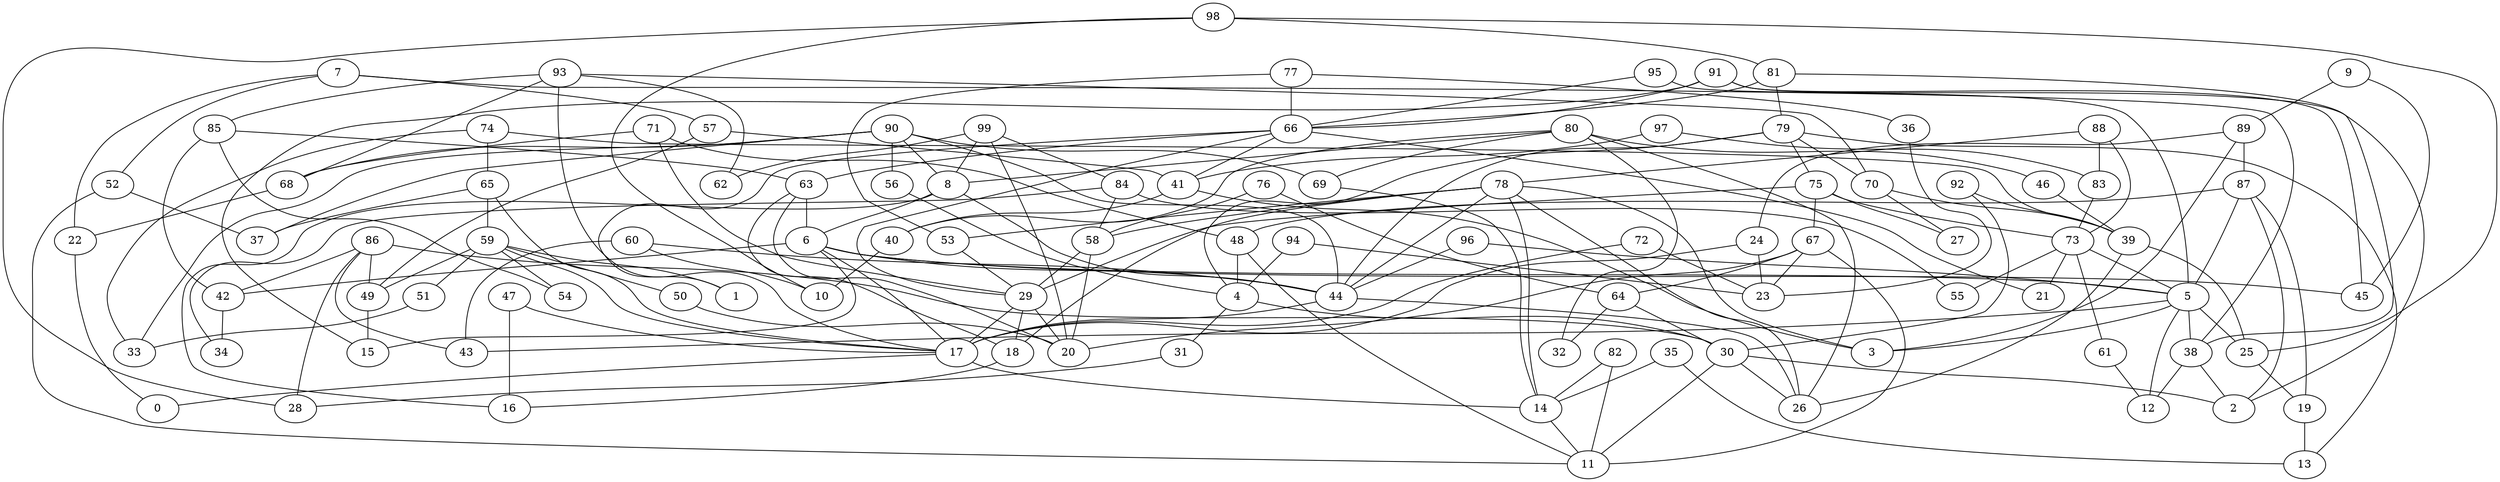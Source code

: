 digraph GG_graph {

subgraph G_graph {
edge [color = black]
"60" -> "44" [dir = none]
"60" -> "43" [dir = none]
"60" -> "10" [dir = none]
"74" -> "65" [dir = none]
"74" -> "39" [dir = none]
"74" -> "33" [dir = none]
"86" -> "49" [dir = none]
"86" -> "43" [dir = none]
"86" -> "30" [dir = none]
"86" -> "42" [dir = none]
"86" -> "28" [dir = none]
"75" -> "27" [dir = none]
"75" -> "29" [dir = none]
"75" -> "73" [dir = none]
"75" -> "67" [dir = none]
"88" -> "83" [dir = none]
"88" -> "78" [dir = none]
"88" -> "73" [dir = none]
"78" -> "14" [dir = none]
"78" -> "53" [dir = none]
"78" -> "58" [dir = none]
"78" -> "26" [dir = none]
"78" -> "3" [dir = none]
"78" -> "18" [dir = none]
"78" -> "44" [dir = none]
"96" -> "44" [dir = none]
"96" -> "5" [dir = none]
"47" -> "16" [dir = none]
"47" -> "17" [dir = none]
"68" -> "22" [dir = none]
"98" -> "10" [dir = none]
"98" -> "28" [dir = none]
"98" -> "81" [dir = none]
"98" -> "25" [dir = none]
"25" -> "19" [dir = none]
"61" -> "12" [dir = none]
"38" -> "12" [dir = none]
"38" -> "2" [dir = none]
"93" -> "70" [dir = none]
"93" -> "68" [dir = none]
"93" -> "85" [dir = none]
"93" -> "17" [dir = none]
"93" -> "62" [dir = none]
"56" -> "4" [dir = none]
"79" -> "13" [dir = none]
"79" -> "75" [dir = none]
"79" -> "44" [dir = none]
"79" -> "70" [dir = none]
"79" -> "4" [dir = none]
"64" -> "32" [dir = none]
"64" -> "30" [dir = none]
"76" -> "58" [dir = none]
"76" -> "64" [dir = none]
"36" -> "23" [dir = none]
"50" -> "20" [dir = none]
"67" -> "11" [dir = none]
"67" -> "20" [dir = none]
"67" -> "23" [dir = none]
"67" -> "64" [dir = none]
"59" -> "54" [dir = none]
"59" -> "50" [dir = none]
"59" -> "17" [dir = none]
"59" -> "49" [dir = none]
"59" -> "51" [dir = none]
"59" -> "1" [dir = none]
"71" -> "68" [dir = none]
"71" -> "29" [dir = none]
"71" -> "48" [dir = none]
"92" -> "39" [dir = none]
"92" -> "30" [dir = none]
"44" -> "17" [dir = none]
"44" -> "26" [dir = none]
"17" -> "14" [dir = none]
"17" -> "0" [dir = none]
"40" -> "10" [dir = none]
"72" -> "23" [dir = none]
"72" -> "17" [dir = none]
"7" -> "38" [dir = none]
"7" -> "22" [dir = none]
"7" -> "57" [dir = none]
"7" -> "52" [dir = none]
"65" -> "17" [dir = none]
"65" -> "59" [dir = none]
"65" -> "37" [dir = none]
"22" -> "0" [dir = none]
"85" -> "42" [dir = none]
"85" -> "63" [dir = none]
"85" -> "54" [dir = none]
"83" -> "73" [dir = none]
"35" -> "14" [dir = none]
"35" -> "13" [dir = none]
"8" -> "6" [dir = none]
"8" -> "44" [dir = none]
"8" -> "16" [dir = none]
"24" -> "23" [dir = none]
"24" -> "17" [dir = none]
"89" -> "87" [dir = none]
"89" -> "3" [dir = none]
"89" -> "24" [dir = none]
"82" -> "11" [dir = none]
"82" -> "14" [dir = none]
"48" -> "4" [dir = none]
"48" -> "11" [dir = none]
"91" -> "66" [dir = none]
"91" -> "15" [dir = none]
"91" -> "2" [dir = none]
"91" -> "45" [dir = none]
"14" -> "11" [dir = none]
"4" -> "30" [dir = none]
"4" -> "31" [dir = none]
"87" -> "5" [dir = none]
"87" -> "48" [dir = none]
"87" -> "19" [dir = none]
"87" -> "2" [dir = none]
"51" -> "33" [dir = none]
"58" -> "20" [dir = none]
"58" -> "29" [dir = none]
"84" -> "34" [dir = none]
"84" -> "58" [dir = none]
"84" -> "55" [dir = none]
"30" -> "11" [dir = none]
"30" -> "26" [dir = none]
"30" -> "2" [dir = none]
"6" -> "45" [dir = none]
"6" -> "44" [dir = none]
"6" -> "5" [dir = none]
"6" -> "42" [dir = none]
"6" -> "15" [dir = none]
"6" -> "17" [dir = none]
"52" -> "11" [dir = none]
"52" -> "37" [dir = none]
"97" -> "41" [dir = none]
"97" -> "83" [dir = none]
"5" -> "3" [dir = none]
"5" -> "38" [dir = none]
"5" -> "25" [dir = none]
"5" -> "43" [dir = none]
"5" -> "12" [dir = none]
"53" -> "29" [dir = none]
"99" -> "62" [dir = none]
"99" -> "8" [dir = none]
"99" -> "20" [dir = none]
"99" -> "84" [dir = none]
"29" -> "17" [dir = none]
"29" -> "18" [dir = none]
"29" -> "20" [dir = none]
"46" -> "39" [dir = none]
"39" -> "25" [dir = none]
"39" -> "26" [dir = none]
"31" -> "28" [dir = none]
"57" -> "41" [dir = none]
"57" -> "49" [dir = none]
"90" -> "69" [dir = none]
"90" -> "37" [dir = none]
"90" -> "33" [dir = none]
"90" -> "8" [dir = none]
"90" -> "44" [dir = none]
"90" -> "56" [dir = none]
"90" -> "68" [dir = none]
"81" -> "38" [dir = none]
"81" -> "66" [dir = none]
"81" -> "79" [dir = none]
"95" -> "66" [dir = none]
"95" -> "5" [dir = none]
"19" -> "13" [dir = none]
"69" -> "14" [dir = none]
"94" -> "23" [dir = none]
"94" -> "4" [dir = none]
"41" -> "3" [dir = none]
"41" -> "40" [dir = none]
"80" -> "40" [dir = none]
"80" -> "46" [dir = none]
"80" -> "8" [dir = none]
"80" -> "26" [dir = none]
"80" -> "69" [dir = none]
"80" -> "32" [dir = none]
"49" -> "15" [dir = none]
"42" -> "34" [dir = none]
"73" -> "21" [dir = none]
"73" -> "55" [dir = none]
"73" -> "5" [dir = none]
"73" -> "61" [dir = none]
"18" -> "16" [dir = none]
"9" -> "45" [dir = none]
"9" -> "89" [dir = none]
"63" -> "20" [dir = none]
"63" -> "6" [dir = none]
"63" -> "18" [dir = none]
"70" -> "39" [dir = none]
"70" -> "27" [dir = none]
"66" -> "1" [dir = none]
"66" -> "41" [dir = none]
"66" -> "63" [dir = none]
"66" -> "29" [dir = none]
"66" -> "21" [dir = none]
"77" -> "36" [dir = none]
"77" -> "53" [dir = none]
"77" -> "66" [dir = none]
}

}
